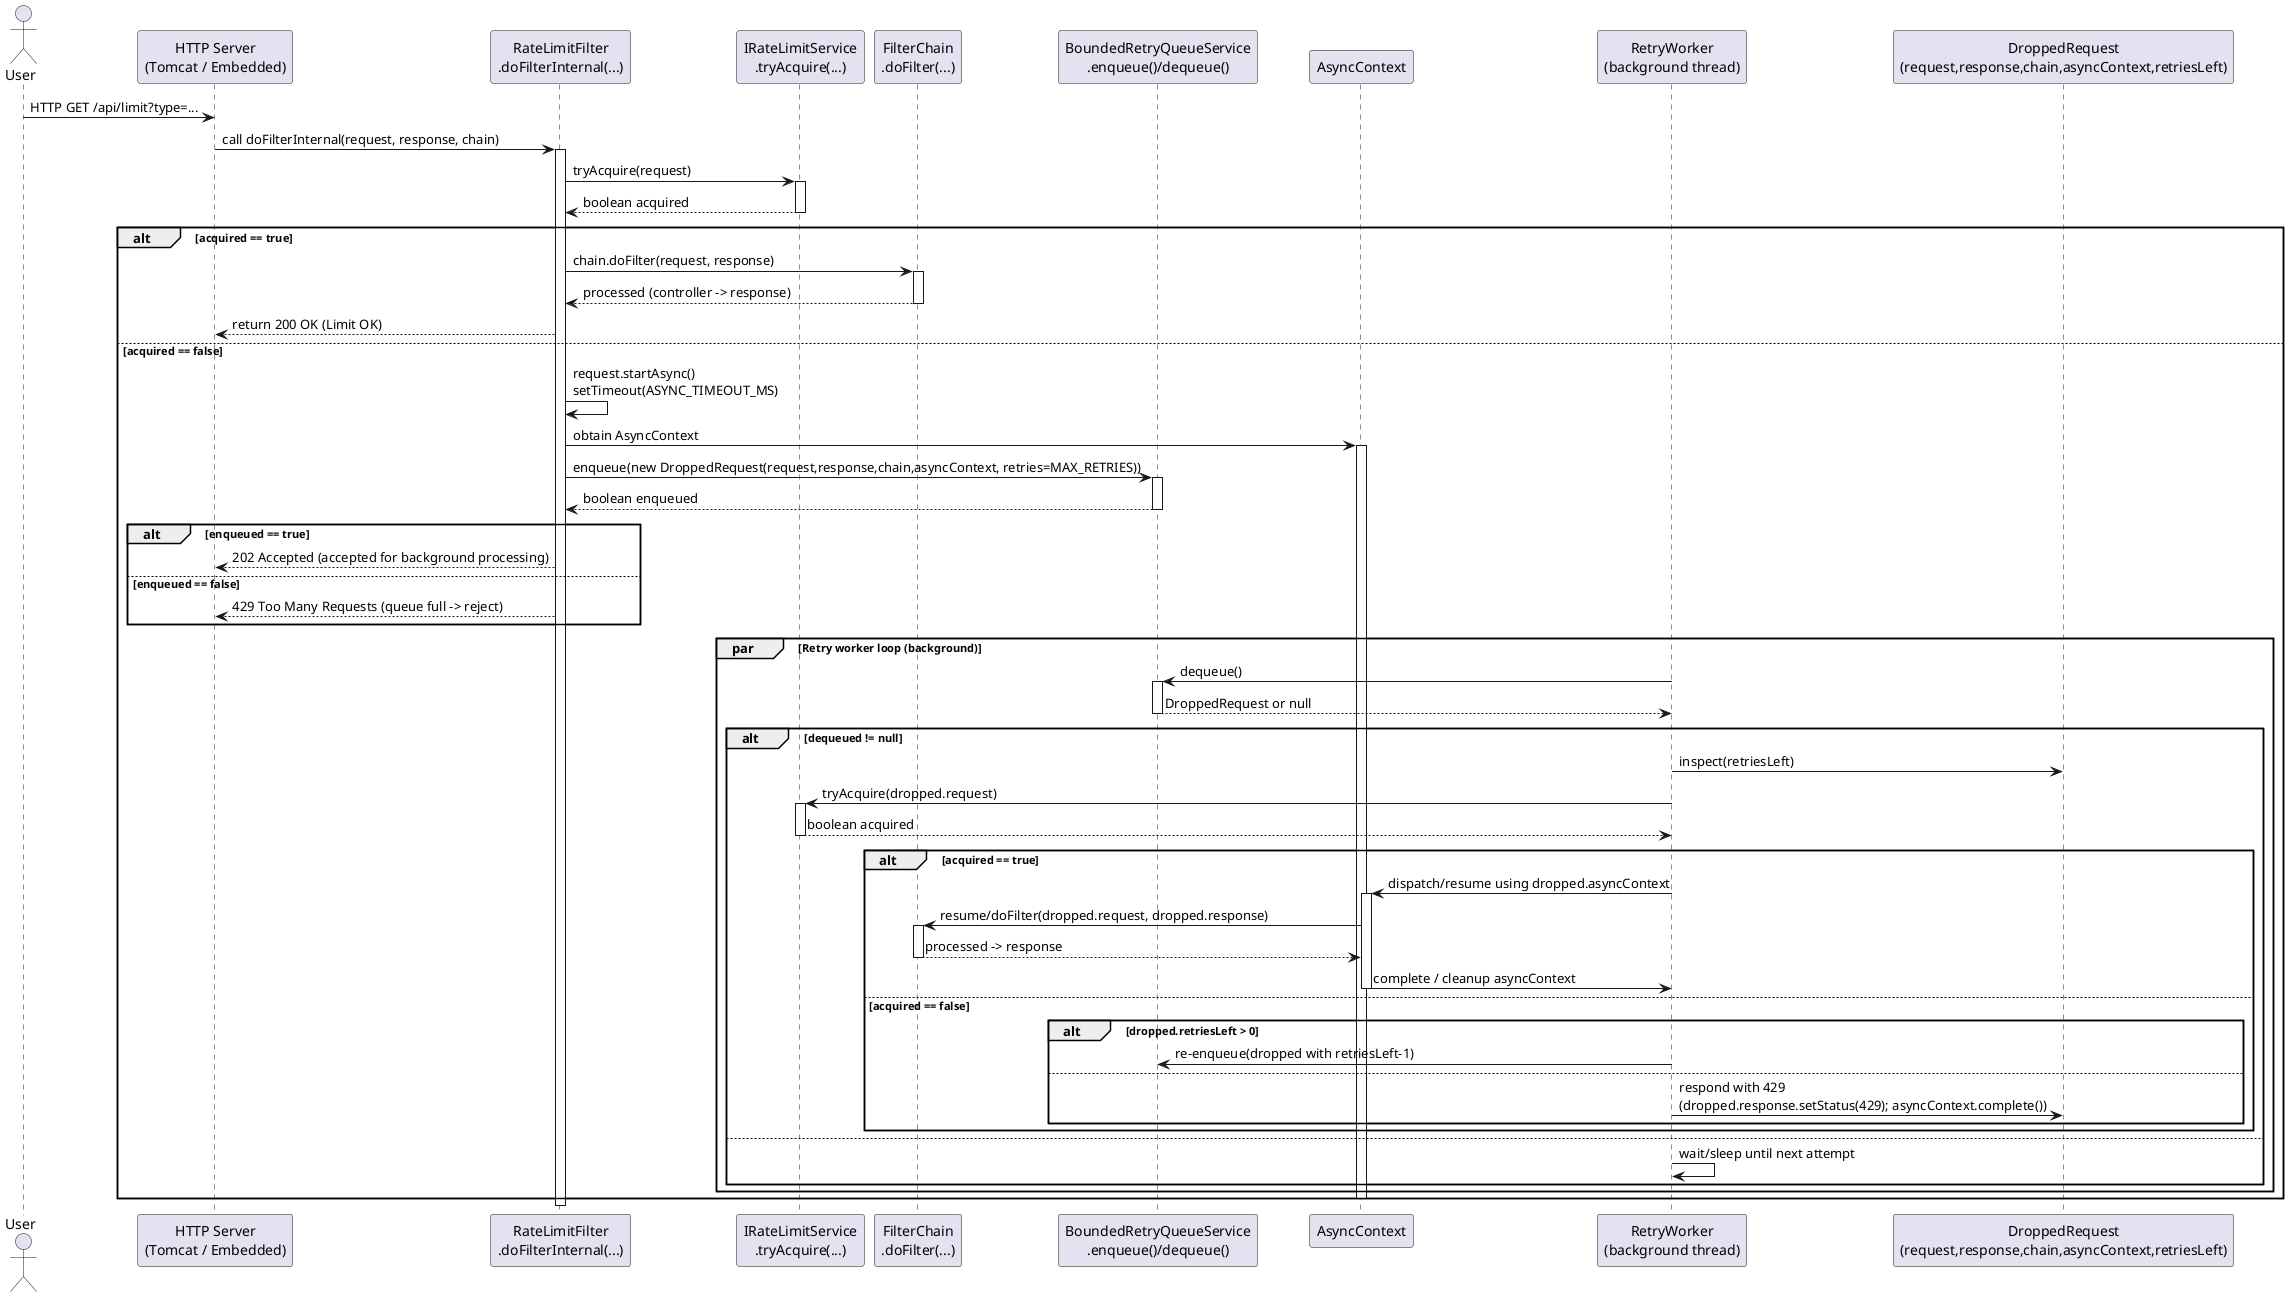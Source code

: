 @startuml
actor User
participant "HTTP Server\n(Tomcat / Embedded)" as Server
participant "RateLimitFilter\n.doFilterInternal(...)" as Filter
participant "IRateLimitService\n.tryAcquire(...)" as RateLimitService
participant "FilterChain\n.doFilter(...)" as Chain
participant "BoundedRetryQueueService\n.enqueue()/dequeue()" as RetryQueue
participant "AsyncContext" as Async
participant "RetryWorker\n(background thread)" as Worker
participant "DroppedRequest\n(request,response,chain,asyncContext,retriesLeft)" as DroppedRequest

User -> Server: HTTP GET /api/limit?type=...
Server -> Filter: call doFilterInternal(request, response, chain)
activate Filter

Filter -> RateLimitService: tryAcquire(request)
activate RateLimitService
RateLimitService --> Filter: boolean acquired
deactivate RateLimitService

alt acquired == true
    Filter -> Chain: chain.doFilter(request, response)
    activate Chain
    Chain --> Filter: processed (controller -> response)
    deactivate Chain
    Filter --> Server: return 200 OK (Limit OK)
else acquired == false
    Filter -> Filter: request.startAsync()\nsetTimeout(ASYNC_TIMEOUT_MS)
    Filter -> Async: obtain AsyncContext
    activate Async

    Filter -> RetryQueue: enqueue(new DroppedRequest(request,response,chain,asyncContext, retries=MAX_RETRIES))
    activate RetryQueue
    RetryQueue --> Filter: boolean enqueued
    deactivate RetryQueue

    alt enqueued == true
        Filter --> Server: 202 Accepted (accepted for background processing)
    else enqueued == false
        Filter --> Server: 429 Too Many Requests (queue full -> reject)
    end

    par Retry worker loop (background)
        Worker -> RetryQueue: dequeue()
        activate RetryQueue
        RetryQueue --> Worker: DroppedRequest or null
        deactivate RetryQueue

        alt dequeued != null
            Worker -> DroppedRequest: inspect(retriesLeft)
            Worker -> RateLimitService: tryAcquire(dropped.request)
            activate RateLimitService
            RateLimitService --> Worker: boolean acquired
            deactivate RateLimitService

            alt acquired == true
                Worker -> Async: dispatch/resume using dropped.asyncContext
                activate Async
                Async -> Chain: resume/doFilter(dropped.request, dropped.response)
                activate Chain
                Chain --> Async: processed -> response
                deactivate Chain
                Async -> Worker: complete / cleanup asyncContext
                deactivate Async
            else acquired == false
                alt dropped.retriesLeft > 0
                    Worker -> RetryQueue: re-enqueue(dropped with retriesLeft-1)
                else
                    Worker -> DroppedRequest: respond with 429\n(dropped.response.setStatus(429); asyncContext.complete())
                end
            end
        else
            Worker -> Worker: wait/sleep until next attempt
        end
    end
    deactivate Async
end

deactivate Filter
@enduml

